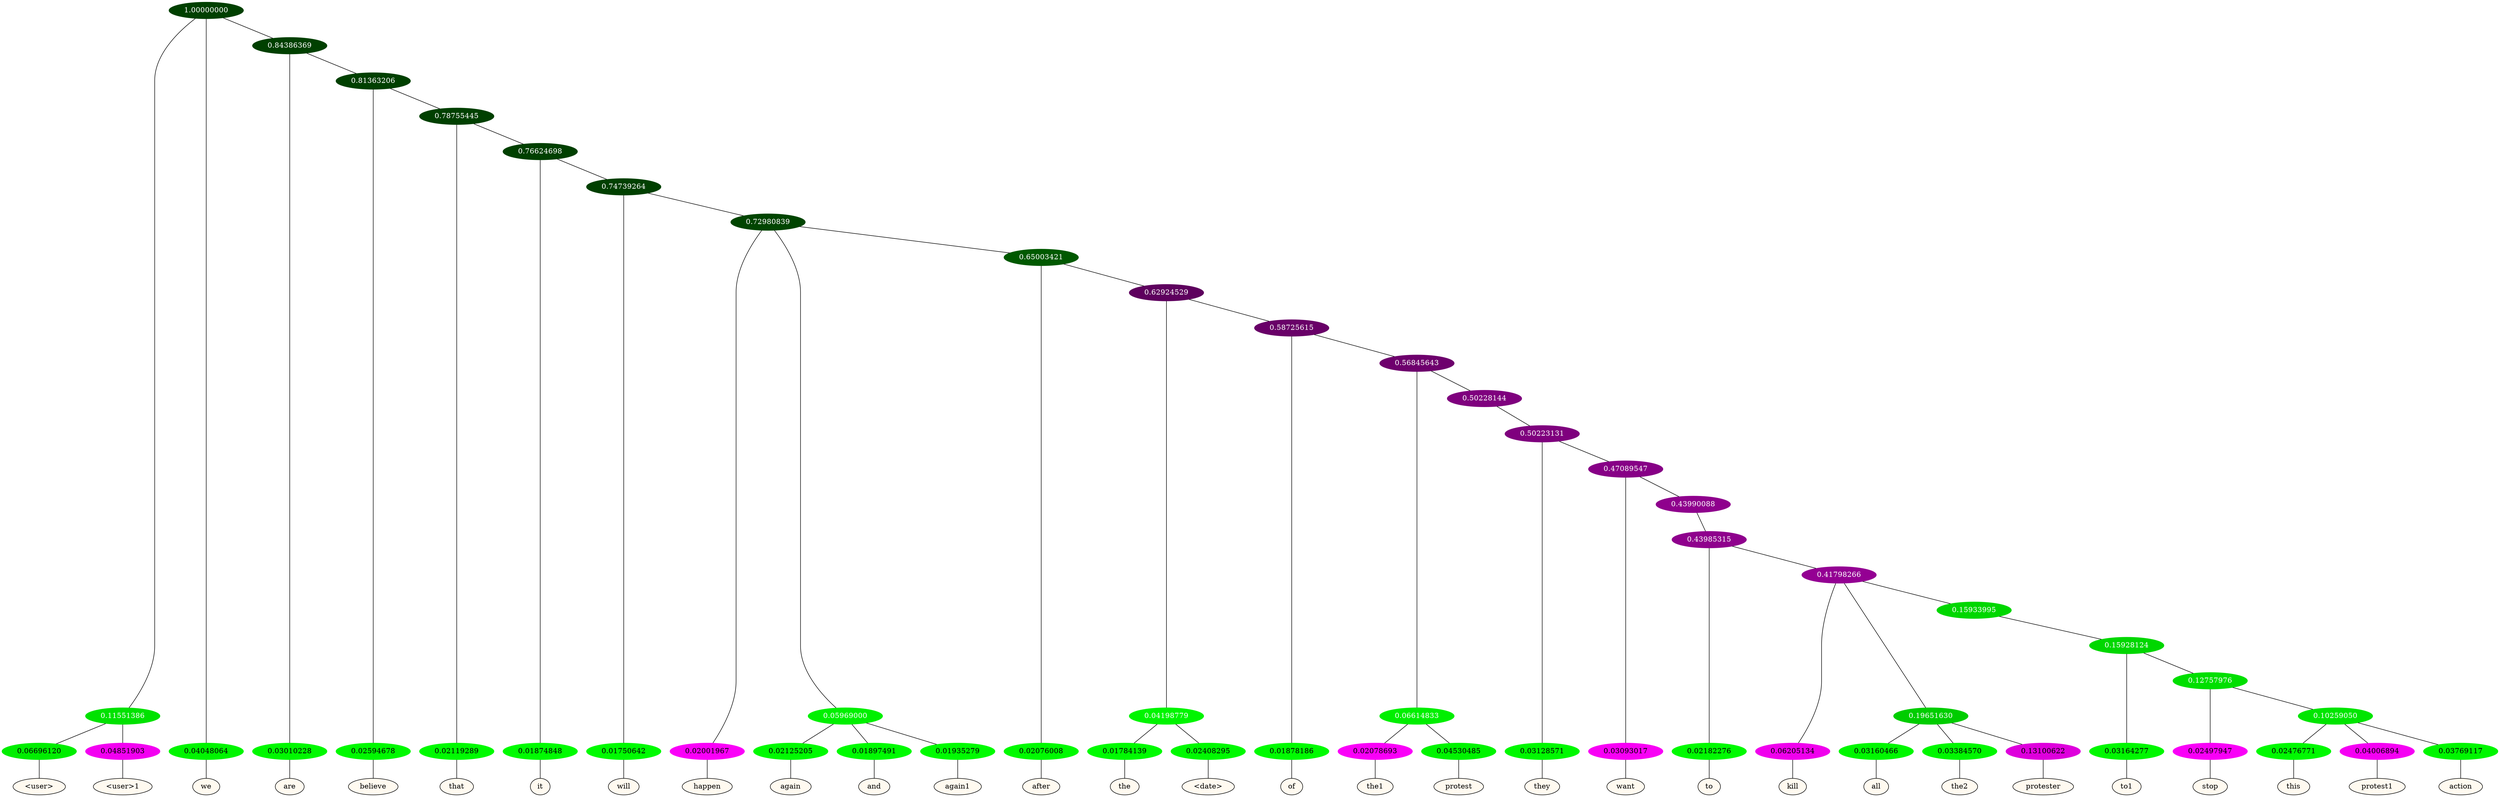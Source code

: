 graph {
	node [format=png height=0.15 nodesep=0.001 ordering=out overlap=prism overlap_scaling=0.01 ranksep=0.001 ratio=0.2 style=filled width=0.15]
	{
		rank=same
		a_w_4 [label="\<user\>" color=black fillcolor=floralwhite style="filled,solid"]
		a_w_5 [label="\<user\>1" color=black fillcolor=floralwhite style="filled,solid"]
		a_w_2 [label=we color=black fillcolor=floralwhite style="filled,solid"]
		a_w_6 [label=are color=black fillcolor=floralwhite style="filled,solid"]
		a_w_8 [label=believe color=black fillcolor=floralwhite style="filled,solid"]
		a_w_10 [label=that color=black fillcolor=floralwhite style="filled,solid"]
		a_w_12 [label=it color=black fillcolor=floralwhite style="filled,solid"]
		a_w_14 [label=will color=black fillcolor=floralwhite style="filled,solid"]
		a_w_16 [label=happen color=black fillcolor=floralwhite style="filled,solid"]
		a_w_19 [label=again color=black fillcolor=floralwhite style="filled,solid"]
		a_w_20 [label=and color=black fillcolor=floralwhite style="filled,solid"]
		a_w_21 [label=again1 color=black fillcolor=floralwhite style="filled,solid"]
		a_w_22 [label=after color=black fillcolor=floralwhite style="filled,solid"]
		a_w_26 [label=the color=black fillcolor=floralwhite style="filled,solid"]
		a_w_27 [label="\<date\>" color=black fillcolor=floralwhite style="filled,solid"]
		a_w_28 [label=of color=black fillcolor=floralwhite style="filled,solid"]
		a_w_32 [label=the1 color=black fillcolor=floralwhite style="filled,solid"]
		a_w_33 [label=protest color=black fillcolor=floralwhite style="filled,solid"]
		a_w_35 [label=they color=black fillcolor=floralwhite style="filled,solid"]
		a_w_37 [label=want color=black fillcolor=floralwhite style="filled,solid"]
		a_w_40 [label=to color=black fillcolor=floralwhite style="filled,solid"]
		a_w_42 [label=kill color=black fillcolor=floralwhite style="filled,solid"]
		a_w_45 [label=all color=black fillcolor=floralwhite style="filled,solid"]
		a_w_46 [label=the2 color=black fillcolor=floralwhite style="filled,solid"]
		a_w_47 [label=protester color=black fillcolor=floralwhite style="filled,solid"]
		a_w_49 [label=to1 color=black fillcolor=floralwhite style="filled,solid"]
		a_w_51 [label=stop color=black fillcolor=floralwhite style="filled,solid"]
		a_w_53 [label=this color=black fillcolor=floralwhite style="filled,solid"]
		a_w_54 [label=protest1 color=black fillcolor=floralwhite style="filled,solid"]
		a_w_55 [label=action color=black fillcolor=floralwhite style="filled,solid"]
	}
	a_n_4 -- a_w_4
	a_n_5 -- a_w_5
	a_n_2 -- a_w_2
	a_n_6 -- a_w_6
	a_n_8 -- a_w_8
	a_n_10 -- a_w_10
	a_n_12 -- a_w_12
	a_n_14 -- a_w_14
	a_n_16 -- a_w_16
	a_n_19 -- a_w_19
	a_n_20 -- a_w_20
	a_n_21 -- a_w_21
	a_n_22 -- a_w_22
	a_n_26 -- a_w_26
	a_n_27 -- a_w_27
	a_n_28 -- a_w_28
	a_n_32 -- a_w_32
	a_n_33 -- a_w_33
	a_n_35 -- a_w_35
	a_n_37 -- a_w_37
	a_n_40 -- a_w_40
	a_n_42 -- a_w_42
	a_n_45 -- a_w_45
	a_n_46 -- a_w_46
	a_n_47 -- a_w_47
	a_n_49 -- a_w_49
	a_n_51 -- a_w_51
	a_n_53 -- a_w_53
	a_n_54 -- a_w_54
	a_n_55 -- a_w_55
	{
		rank=same
		a_n_4 [label=0.06696120 color="0.334 1.000 0.933" fontcolor=black]
		a_n_5 [label=0.04851903 color="0.835 1.000 0.951" fontcolor=black]
		a_n_2 [label=0.04048064 color="0.334 1.000 0.960" fontcolor=black]
		a_n_6 [label=0.03010228 color="0.334 1.000 0.970" fontcolor=black]
		a_n_8 [label=0.02594678 color="0.334 1.000 0.974" fontcolor=black]
		a_n_10 [label=0.02119289 color="0.334 1.000 0.979" fontcolor=black]
		a_n_12 [label=0.01874848 color="0.334 1.000 0.981" fontcolor=black]
		a_n_14 [label=0.01750642 color="0.334 1.000 0.982" fontcolor=black]
		a_n_16 [label=0.02001967 color="0.835 1.000 0.980" fontcolor=black]
		a_n_19 [label=0.02125205 color="0.334 1.000 0.979" fontcolor=black]
		a_n_20 [label=0.01897491 color="0.334 1.000 0.981" fontcolor=black]
		a_n_21 [label=0.01935279 color="0.334 1.000 0.981" fontcolor=black]
		a_n_22 [label=0.02076008 color="0.334 1.000 0.979" fontcolor=black]
		a_n_26 [label=0.01784139 color="0.334 1.000 0.982" fontcolor=black]
		a_n_27 [label=0.02408295 color="0.334 1.000 0.976" fontcolor=black]
		a_n_28 [label=0.01878186 color="0.334 1.000 0.981" fontcolor=black]
		a_n_32 [label=0.02078693 color="0.835 1.000 0.979" fontcolor=black]
		a_n_33 [label=0.04530485 color="0.334 1.000 0.955" fontcolor=black]
		a_n_35 [label=0.03128571 color="0.334 1.000 0.969" fontcolor=black]
		a_n_37 [label=0.03093017 color="0.835 1.000 0.969" fontcolor=black]
		a_n_40 [label=0.02182276 color="0.334 1.000 0.978" fontcolor=black]
		a_n_42 [label=0.06205134 color="0.835 1.000 0.938" fontcolor=black]
		a_n_45 [label=0.03160466 color="0.334 1.000 0.968" fontcolor=black]
		a_n_46 [label=0.03384570 color="0.334 1.000 0.966" fontcolor=black]
		a_n_47 [label=0.13100622 color="0.835 1.000 0.869" fontcolor=black]
		a_n_49 [label=0.03164277 color="0.334 1.000 0.968" fontcolor=black]
		a_n_51 [label=0.02497947 color="0.835 1.000 0.975" fontcolor=black]
		a_n_53 [label=0.02476771 color="0.334 1.000 0.975" fontcolor=black]
		a_n_54 [label=0.04006894 color="0.835 1.000 0.960" fontcolor=black]
		a_n_55 [label=0.03769117 color="0.334 1.000 0.962" fontcolor=black]
	}
	a_n_0 [label=1.00000000 color="0.334 1.000 0.250" fontcolor=grey99]
	a_n_1 [label=0.11551386 color="0.334 1.000 0.884" fontcolor=grey99]
	a_n_0 -- a_n_1
	a_n_0 -- a_n_2
	a_n_3 [label=0.84386369 color="0.334 1.000 0.250" fontcolor=grey99]
	a_n_0 -- a_n_3
	a_n_1 -- a_n_4
	a_n_1 -- a_n_5
	a_n_3 -- a_n_6
	a_n_7 [label=0.81363206 color="0.334 1.000 0.250" fontcolor=grey99]
	a_n_3 -- a_n_7
	a_n_7 -- a_n_8
	a_n_9 [label=0.78755445 color="0.334 1.000 0.250" fontcolor=grey99]
	a_n_7 -- a_n_9
	a_n_9 -- a_n_10
	a_n_11 [label=0.76624698 color="0.334 1.000 0.250" fontcolor=grey99]
	a_n_9 -- a_n_11
	a_n_11 -- a_n_12
	a_n_13 [label=0.74739264 color="0.334 1.000 0.253" fontcolor=grey99]
	a_n_11 -- a_n_13
	a_n_13 -- a_n_14
	a_n_15 [label=0.72980839 color="0.334 1.000 0.270" fontcolor=grey99]
	a_n_13 -- a_n_15
	a_n_15 -- a_n_16
	a_n_17 [label=0.05969000 color="0.334 1.000 0.940" fontcolor=grey99]
	a_n_15 -- a_n_17
	a_n_18 [label=0.65003421 color="0.334 1.000 0.350" fontcolor=grey99]
	a_n_15 -- a_n_18
	a_n_17 -- a_n_19
	a_n_17 -- a_n_20
	a_n_17 -- a_n_21
	a_n_18 -- a_n_22
	a_n_23 [label=0.62924529 color="0.835 1.000 0.371" fontcolor=grey99]
	a_n_18 -- a_n_23
	a_n_24 [label=0.04198779 color="0.334 1.000 0.958" fontcolor=grey99]
	a_n_23 -- a_n_24
	a_n_25 [label=0.58725615 color="0.835 1.000 0.413" fontcolor=grey99]
	a_n_23 -- a_n_25
	a_n_24 -- a_n_26
	a_n_24 -- a_n_27
	a_n_25 -- a_n_28
	a_n_29 [label=0.56845643 color="0.835 1.000 0.432" fontcolor=grey99]
	a_n_25 -- a_n_29
	a_n_30 [label=0.06614833 color="0.334 1.000 0.934" fontcolor=grey99]
	a_n_29 -- a_n_30
	a_n_31 [label=0.50228144 color="0.835 1.000 0.498" fontcolor=grey99]
	a_n_29 -- a_n_31
	a_n_30 -- a_n_32
	a_n_30 -- a_n_33
	a_n_34 [label=0.50223131 color="0.835 1.000 0.498" fontcolor=grey99]
	a_n_31 -- a_n_34
	a_n_34 -- a_n_35
	a_n_36 [label=0.47089547 color="0.835 1.000 0.529" fontcolor=grey99]
	a_n_34 -- a_n_36
	a_n_36 -- a_n_37
	a_n_38 [label=0.43990088 color="0.835 1.000 0.560" fontcolor=grey99]
	a_n_36 -- a_n_38
	a_n_39 [label=0.43985315 color="0.835 1.000 0.560" fontcolor=grey99]
	a_n_38 -- a_n_39
	a_n_39 -- a_n_40
	a_n_41 [label=0.41798266 color="0.835 1.000 0.582" fontcolor=grey99]
	a_n_39 -- a_n_41
	a_n_41 -- a_n_42
	a_n_43 [label=0.19651630 color="0.334 1.000 0.803" fontcolor=grey99]
	a_n_41 -- a_n_43
	a_n_44 [label=0.15933995 color="0.334 1.000 0.841" fontcolor=grey99]
	a_n_41 -- a_n_44
	a_n_43 -- a_n_45
	a_n_43 -- a_n_46
	a_n_43 -- a_n_47
	a_n_48 [label=0.15928124 color="0.334 1.000 0.841" fontcolor=grey99]
	a_n_44 -- a_n_48
	a_n_48 -- a_n_49
	a_n_50 [label=0.12757976 color="0.334 1.000 0.872" fontcolor=grey99]
	a_n_48 -- a_n_50
	a_n_50 -- a_n_51
	a_n_52 [label=0.10259050 color="0.334 1.000 0.897" fontcolor=grey99]
	a_n_50 -- a_n_52
	a_n_52 -- a_n_53
	a_n_52 -- a_n_54
	a_n_52 -- a_n_55
}
